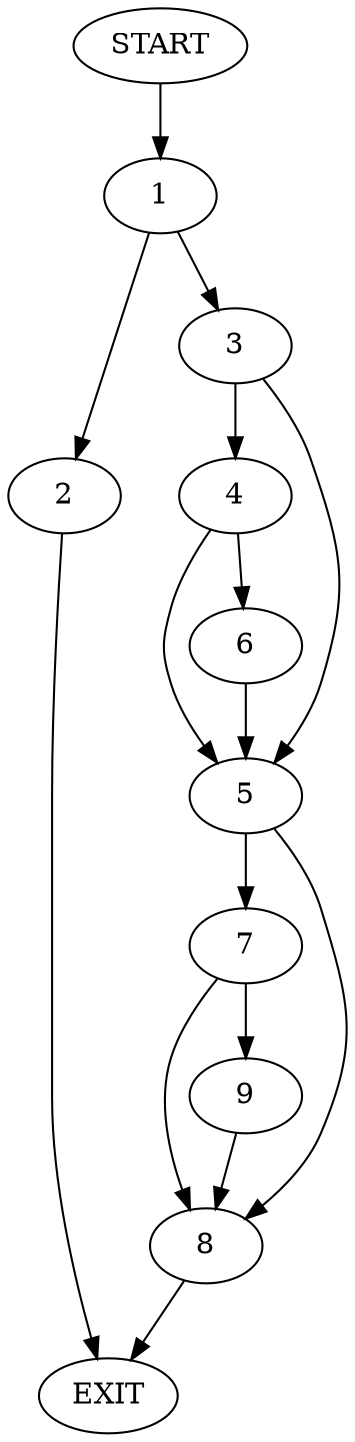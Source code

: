 digraph {
0 [label="START"]
10 [label="EXIT"]
0 -> 1
1 -> 2
1 -> 3
2 -> 10
3 -> 4
3 -> 5
4 -> 6
4 -> 5
5 -> 7
5 -> 8
6 -> 5
8 -> 10
7 -> 9
7 -> 8
9 -> 8
}
